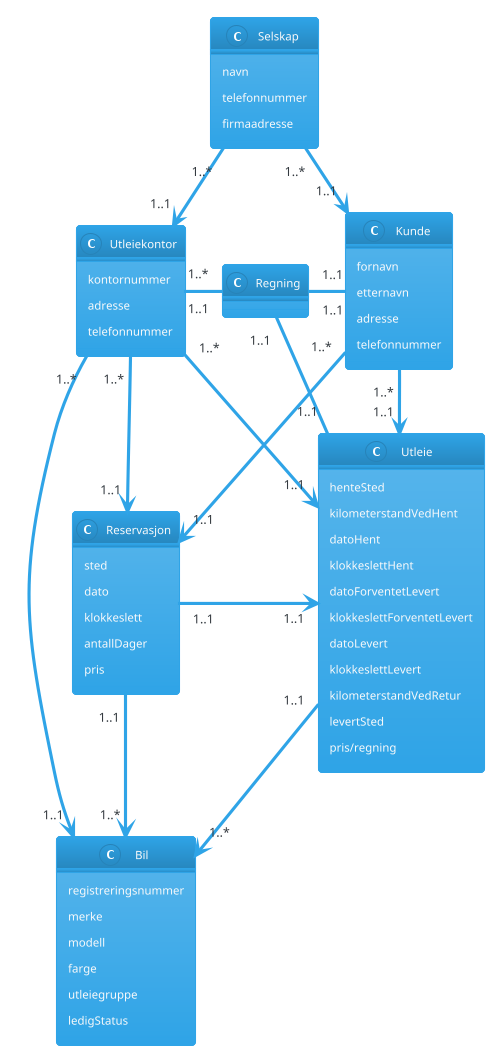 @startuml Klassediagram - Oblig2
'https://plantuml.com/class-diagram

!theme cerulean

class "Utleiekontor"    as uk {
	kontornummer
	adresse
	telefonnummer
}
class "Bil"             as b  {
	registreringsnummer
	merke
	modell
	farge
	utleiegruppe
	ledigStatus
}
class "Kunde"           as k  {
	fornavn
	etternavn
	adresse
	telefonnummer
}
class "Reservasjon"     as r  {
	sted
	dato
	klokkeslett
	antallDager
	pris
}
class "Regning"         as rg {

}
class "Utleie"          as u  {
	henteSted
    kilometerstandVedHent
    datoHent
    klokkeslettHent
    datoForventetLevert
    klokkeslettForventetLevert
    datoLevert
    klokkeslettLevert
    kilometerstandVedRetur
    levertSted
    pris/regning
}
class "Selskap"         as s {
	navn
	telefonnummer
	firmaadresse
}

s  "1..*" -down->  "1..1" uk
s  "1..*" -down->  "1..1" k
uk "1..*" -down->  "1..1" r
uk "1..*" -right-  "1..1" rg
rg "1..1" -right-  "1..1" k
uk "1..*" -down->  "1..1" u
u  "1..1" -up-     "1..1" rg
uk "1..*" -down->  "1..1" b
k  "1..*" -down->  "1..1" u
k  "1..*" -down->  "1..1" r
u  "1..1" -down->  "1..*" b
r  "1..1" -down->  "1..*" b
r  "1..1" -right-> "1..1" u : "                            "

@enduml
